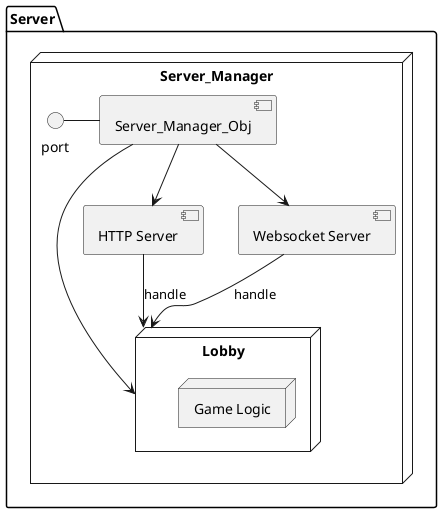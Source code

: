 @startuml Server_Class_Diagram
package "Server" {
    node "Server_Manager" {
        node "Lobby" {
            node "Game Logic" {
            }
        }
        [Server_Manager_Obj] -left- port
        [Server_Manager_Obj] -down-> [HTTP Server]
        [Server_Manager_Obj] -down-> [Websocket Server]
        [Server_Manager_Obj] -right-> Lobby


    }
    
    [Websocket Server] --> Lobby : handle
    [HTTP Server] --> Lobby : handle
}
@enduml